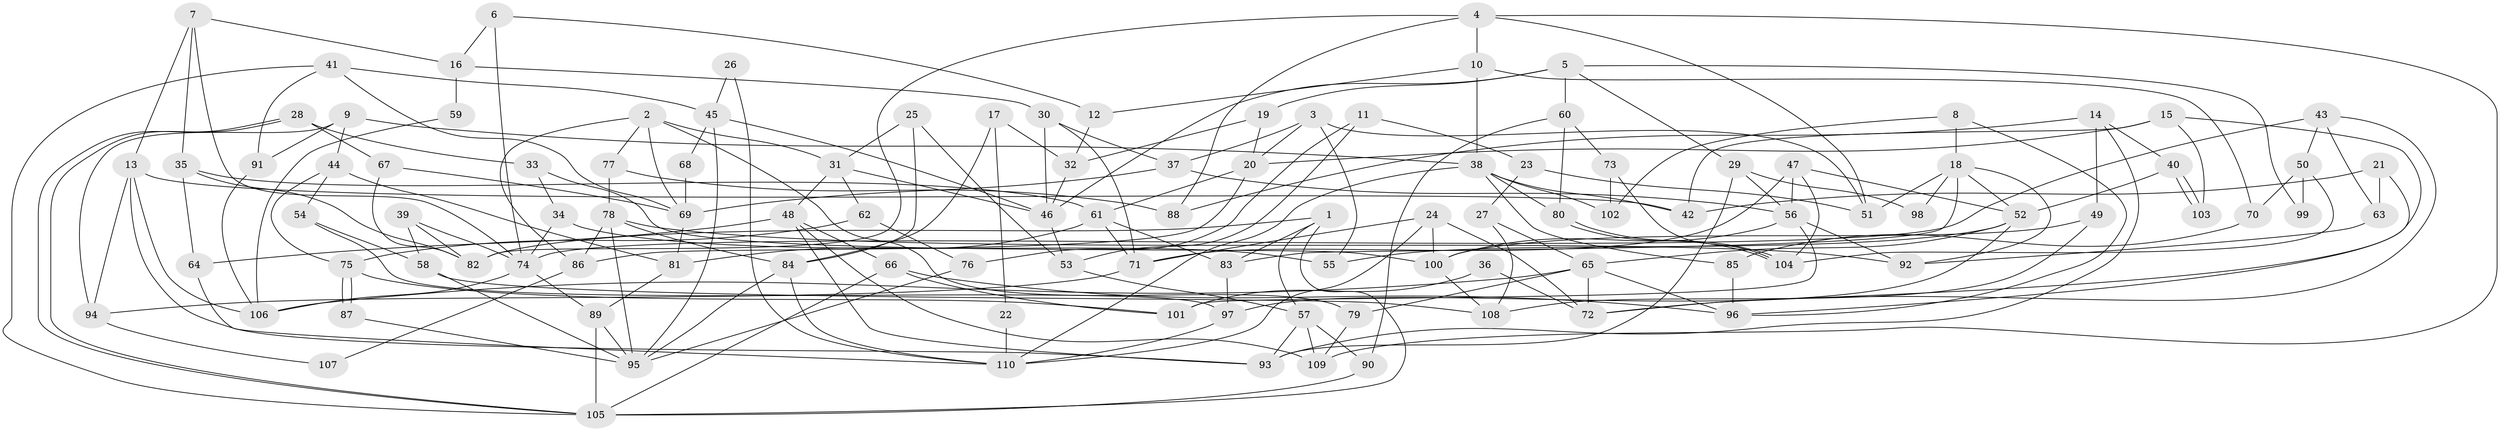 // coarse degree distribution, {9: 0.09090909090909091, 5: 0.18181818181818182, 11: 0.01818181818181818, 7: 0.05454545454545454, 10: 0.03636363636363636, 2: 0.10909090909090909, 18: 0.01818181818181818, 16: 0.01818181818181818, 12: 0.01818181818181818, 4: 0.21818181818181817, 3: 0.16363636363636364, 8: 0.05454545454545454, 6: 0.01818181818181818}
// Generated by graph-tools (version 1.1) at 2025/18/03/04/25 18:18:32]
// undirected, 110 vertices, 220 edges
graph export_dot {
graph [start="1"]
  node [color=gray90,style=filled];
  1;
  2;
  3;
  4;
  5;
  6;
  7;
  8;
  9;
  10;
  11;
  12;
  13;
  14;
  15;
  16;
  17;
  18;
  19;
  20;
  21;
  22;
  23;
  24;
  25;
  26;
  27;
  28;
  29;
  30;
  31;
  32;
  33;
  34;
  35;
  36;
  37;
  38;
  39;
  40;
  41;
  42;
  43;
  44;
  45;
  46;
  47;
  48;
  49;
  50;
  51;
  52;
  53;
  54;
  55;
  56;
  57;
  58;
  59;
  60;
  61;
  62;
  63;
  64;
  65;
  66;
  67;
  68;
  69;
  70;
  71;
  72;
  73;
  74;
  75;
  76;
  77;
  78;
  79;
  80;
  81;
  82;
  83;
  84;
  85;
  86;
  87;
  88;
  89;
  90;
  91;
  92;
  93;
  94;
  95;
  96;
  97;
  98;
  99;
  100;
  101;
  102;
  103;
  104;
  105;
  106;
  107;
  108;
  109;
  110;
  1 -- 105;
  1 -- 57;
  1 -- 82;
  1 -- 83;
  2 -- 69;
  2 -- 31;
  2 -- 77;
  2 -- 79;
  2 -- 86;
  3 -- 51;
  3 -- 37;
  3 -- 20;
  3 -- 55;
  4 -- 88;
  4 -- 10;
  4 -- 51;
  4 -- 82;
  4 -- 109;
  5 -- 46;
  5 -- 60;
  5 -- 19;
  5 -- 29;
  5 -- 99;
  6 -- 74;
  6 -- 12;
  6 -- 16;
  7 -- 74;
  7 -- 35;
  7 -- 13;
  7 -- 16;
  8 -- 96;
  8 -- 18;
  8 -- 102;
  9 -- 44;
  9 -- 94;
  9 -- 38;
  9 -- 91;
  10 -- 38;
  10 -- 70;
  10 -- 12;
  11 -- 53;
  11 -- 76;
  11 -- 23;
  12 -- 32;
  13 -- 42;
  13 -- 93;
  13 -- 94;
  13 -- 106;
  14 -- 93;
  14 -- 40;
  14 -- 49;
  14 -- 88;
  15 -- 72;
  15 -- 20;
  15 -- 42;
  15 -- 103;
  16 -- 30;
  16 -- 59;
  17 -- 84;
  17 -- 32;
  17 -- 22;
  18 -- 83;
  18 -- 92;
  18 -- 51;
  18 -- 52;
  18 -- 98;
  19 -- 20;
  19 -- 32;
  20 -- 61;
  20 -- 86;
  21 -- 42;
  21 -- 63;
  21 -- 96;
  22 -- 110;
  23 -- 51;
  23 -- 27;
  24 -- 71;
  24 -- 100;
  24 -- 72;
  24 -- 110;
  25 -- 84;
  25 -- 31;
  25 -- 53;
  26 -- 45;
  26 -- 110;
  27 -- 65;
  27 -- 108;
  28 -- 105;
  28 -- 105;
  28 -- 33;
  28 -- 67;
  29 -- 93;
  29 -- 56;
  29 -- 98;
  30 -- 46;
  30 -- 37;
  30 -- 71;
  31 -- 48;
  31 -- 46;
  31 -- 62;
  32 -- 46;
  33 -- 100;
  33 -- 34;
  34 -- 55;
  34 -- 74;
  35 -- 61;
  35 -- 82;
  35 -- 64;
  36 -- 72;
  36 -- 101;
  37 -- 56;
  37 -- 69;
  38 -- 110;
  38 -- 42;
  38 -- 80;
  38 -- 85;
  38 -- 102;
  39 -- 82;
  39 -- 58;
  39 -- 74;
  40 -- 103;
  40 -- 103;
  40 -- 52;
  41 -- 105;
  41 -- 69;
  41 -- 45;
  41 -- 91;
  43 -- 74;
  43 -- 72;
  43 -- 50;
  43 -- 63;
  44 -- 81;
  44 -- 54;
  44 -- 75;
  45 -- 95;
  45 -- 46;
  45 -- 68;
  46 -- 53;
  47 -- 56;
  47 -- 52;
  47 -- 71;
  47 -- 104;
  48 -- 109;
  48 -- 64;
  48 -- 66;
  48 -- 93;
  49 -- 100;
  49 -- 108;
  50 -- 104;
  50 -- 70;
  50 -- 99;
  52 -- 65;
  52 -- 55;
  52 -- 97;
  53 -- 57;
  54 -- 58;
  54 -- 97;
  56 -- 101;
  56 -- 92;
  56 -- 100;
  57 -- 93;
  57 -- 90;
  57 -- 109;
  58 -- 95;
  58 -- 108;
  59 -- 106;
  60 -- 73;
  60 -- 80;
  60 -- 90;
  61 -- 71;
  61 -- 81;
  61 -- 83;
  62 -- 75;
  62 -- 76;
  63 -- 92;
  64 -- 110;
  65 -- 79;
  65 -- 106;
  65 -- 72;
  65 -- 96;
  66 -- 96;
  66 -- 101;
  66 -- 105;
  67 -- 82;
  67 -- 69;
  68 -- 69;
  69 -- 81;
  70 -- 85;
  71 -- 94;
  73 -- 104;
  73 -- 102;
  74 -- 106;
  74 -- 89;
  75 -- 87;
  75 -- 87;
  75 -- 101;
  76 -- 95;
  77 -- 78;
  77 -- 88;
  78 -- 95;
  78 -- 86;
  78 -- 84;
  78 -- 92;
  79 -- 109;
  80 -- 104;
  80 -- 104;
  81 -- 89;
  83 -- 97;
  84 -- 110;
  84 -- 95;
  85 -- 96;
  86 -- 107;
  87 -- 95;
  89 -- 105;
  89 -- 95;
  90 -- 105;
  91 -- 106;
  94 -- 107;
  97 -- 110;
  100 -- 108;
}

